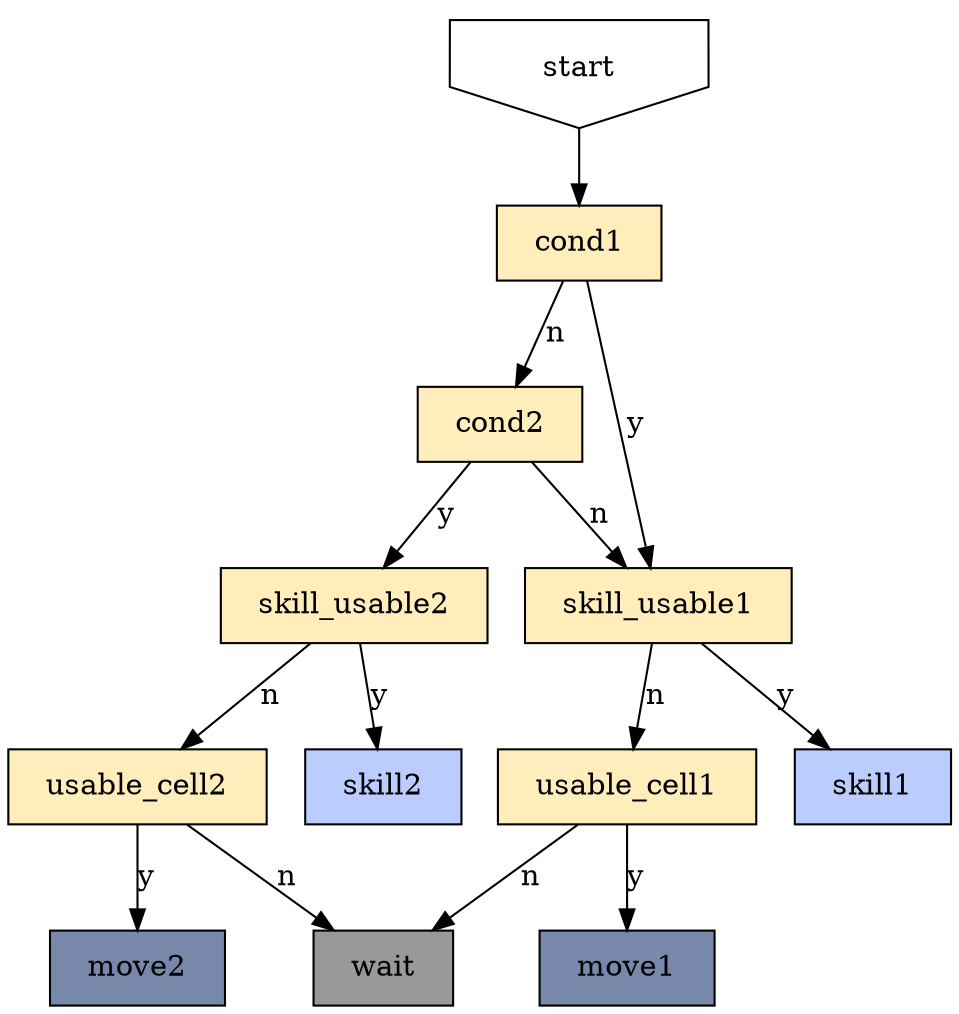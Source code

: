 digraph {
	fixedsize=true;
	concentrate=true;
	node [shape=rect margin="0.25,0.125"];
	start [shape=invhouse];

	node [style=filled fillcolor="#FFEEBB"]; # cond
	cond1 [tooltip="hp?op=ebigger&value=60"]; # hp >= 60%
	cond2 [tooltip="random?op=ebigger&value=70"]; # 30% chance
	skill_usable1 [tooltip="check?type=skill&slot=1&kind=usable"]; # active 1 usable
	skill_usable2 [tooltip="check?type=skill&slot=2&kind=usable"]; # active 1 usable
	usable_cell1 [tooltip="check?type=skill&slot=1&kind=movable"]; # is cell exists that can use active 1
	usable_cell2 [tooltip="check?type=skill&slot=2&kind=movable"]; # is cell exists that can use active 2

	node [fillcolor="#BBCCFF"];
	skill1 [tooltip="skill?slot=1&target=heavy"]; # use active 1 to heavy first
	skill2 [tooltip="skill?slot=2&target=heavy"]; # use active 2 to heavy first

	node [fillcolor="#7788aa"];
	move1 [tooltip="move?slot=1"]; # move to cell that can use active 1
	move2 [tooltip="move?slot=2"]; # move to cell that can use active 2
	wait [tooltip="wait" fillcolor="#999999"]; # wait

	start -> cond1;
	cond1 -> skill_usable1 [label="y"];
	cond1 -> cond2 [label="n"];

	skill_usable1 -> skill1 [label="y"];
	skill_usable1 -> usable_cell1 [label="n"];

	usable_cell1 -> move1 [label="y"];
	usable_cell1 -> wait [label="n"];

	cond2 -> skill_usable2 [label="y"];
	cond2 -> skill_usable1 [label="n"];

	skill_usable2 -> skill2 [label="y"];
	skill_usable2 -> usable_cell2 [label="n"];

	usable_cell2 -> move2 [label="y"];
	usable_cell2 -> wait [label="n"];
}